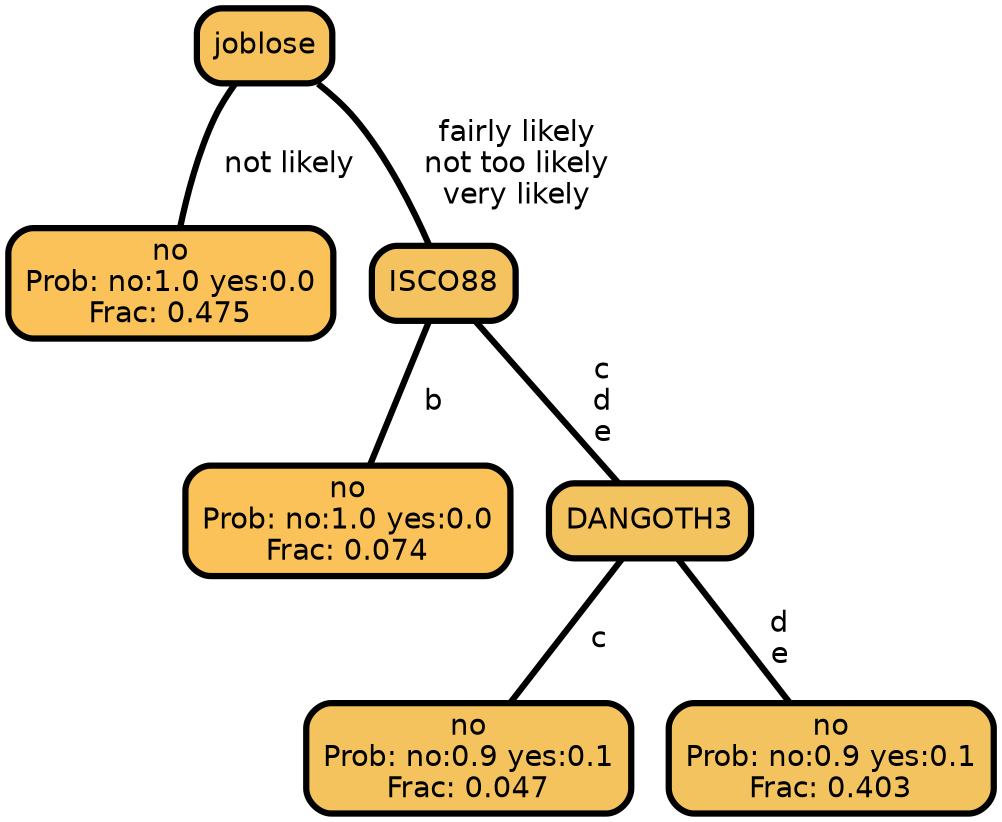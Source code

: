 graph Tree {
node [shape=box, style="filled, rounded",color="black",penwidth="3",fontcolor="black",                 fontname=helvetica] ;
graph [ranksep="0 equally", splines=straight,                 bgcolor=transparent, dpi=200] ;
edge [fontname=helvetica, color=black] ;
0 [label="no
Prob: no:1.0 yes:0.0
Frac: 0.475", fillcolor="#fac259"] ;
1 [label="joblose", fillcolor="#f7c25c"] ;
2 [label="no
Prob: no:1.0 yes:0.0
Frac: 0.074", fillcolor="#fac259"] ;
3 [label="ISCO88", fillcolor="#f4c35f"] ;
4 [label="no
Prob: no:0.9 yes:0.1
Frac: 0.047", fillcolor="#f5c35e"] ;
5 [label="DANGOTH3", fillcolor="#f3c360"] ;
6 [label="no
Prob: no:0.9 yes:0.1
Frac: 0.403", fillcolor="#f3c360"] ;
1 -- 0 [label=" not likely",penwidth=3] ;
1 -- 3 [label=" fairly likely\n not too likely\n very likely",penwidth=3] ;
3 -- 2 [label=" b",penwidth=3] ;
3 -- 5 [label=" c\n d\n e",penwidth=3] ;
5 -- 4 [label=" c",penwidth=3] ;
5 -- 6 [label=" d\n e",penwidth=3] ;
{rank = same;}}